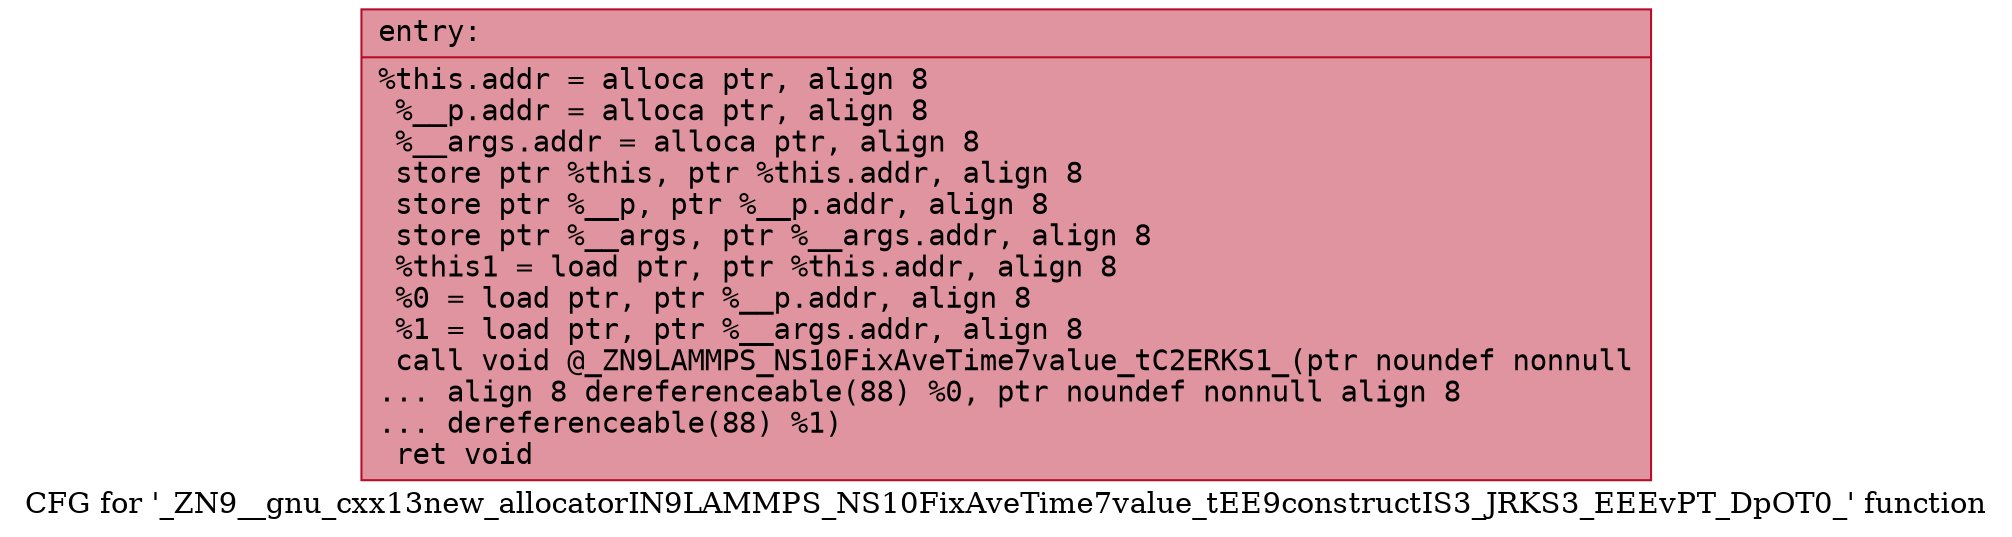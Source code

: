 digraph "CFG for '_ZN9__gnu_cxx13new_allocatorIN9LAMMPS_NS10FixAveTime7value_tEE9constructIS3_JRKS3_EEEvPT_DpOT0_' function" {
	label="CFG for '_ZN9__gnu_cxx13new_allocatorIN9LAMMPS_NS10FixAveTime7value_tEE9constructIS3_JRKS3_EEEvPT_DpOT0_' function";

	Node0x560f93c92a60 [shape=record,color="#b70d28ff", style=filled, fillcolor="#b70d2870" fontname="Courier",label="{entry:\l|  %this.addr = alloca ptr, align 8\l  %__p.addr = alloca ptr, align 8\l  %__args.addr = alloca ptr, align 8\l  store ptr %this, ptr %this.addr, align 8\l  store ptr %__p, ptr %__p.addr, align 8\l  store ptr %__args, ptr %__args.addr, align 8\l  %this1 = load ptr, ptr %this.addr, align 8\l  %0 = load ptr, ptr %__p.addr, align 8\l  %1 = load ptr, ptr %__args.addr, align 8\l  call void @_ZN9LAMMPS_NS10FixAveTime7value_tC2ERKS1_(ptr noundef nonnull\l... align 8 dereferenceable(88) %0, ptr noundef nonnull align 8\l... dereferenceable(88) %1)\l  ret void\l}"];
}
